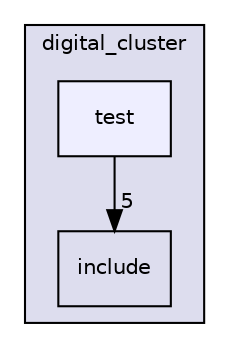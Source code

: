 digraph "digital_cluster/test" {
  compound=true
  node [ fontsize="10", fontname="Helvetica"];
  edge [ labelfontsize="10", labelfontname="Helvetica"];
  subgraph clusterdir_176730d2993cf7827aa3b3d38f2ecc38 {
    graph [ bgcolor="#ddddee", pencolor="black", label="digital_cluster" fontname="Helvetica", fontsize="10", URL="dir_176730d2993cf7827aa3b3d38f2ecc38.html"]
  dir_f3e84a3916c9548c162797339bef2624 [shape=box label="include" URL="dir_f3e84a3916c9548c162797339bef2624.html"];
  dir_8425c96d3af30de4cdad9c0dc307d83f [shape=box, label="test", style="filled", fillcolor="#eeeeff", pencolor="black", URL="dir_8425c96d3af30de4cdad9c0dc307d83f.html"];
  }
  dir_8425c96d3af30de4cdad9c0dc307d83f->dir_f3e84a3916c9548c162797339bef2624 [headlabel="5", labeldistance=1.5 headhref="dir_000004_000002.html"];
}
